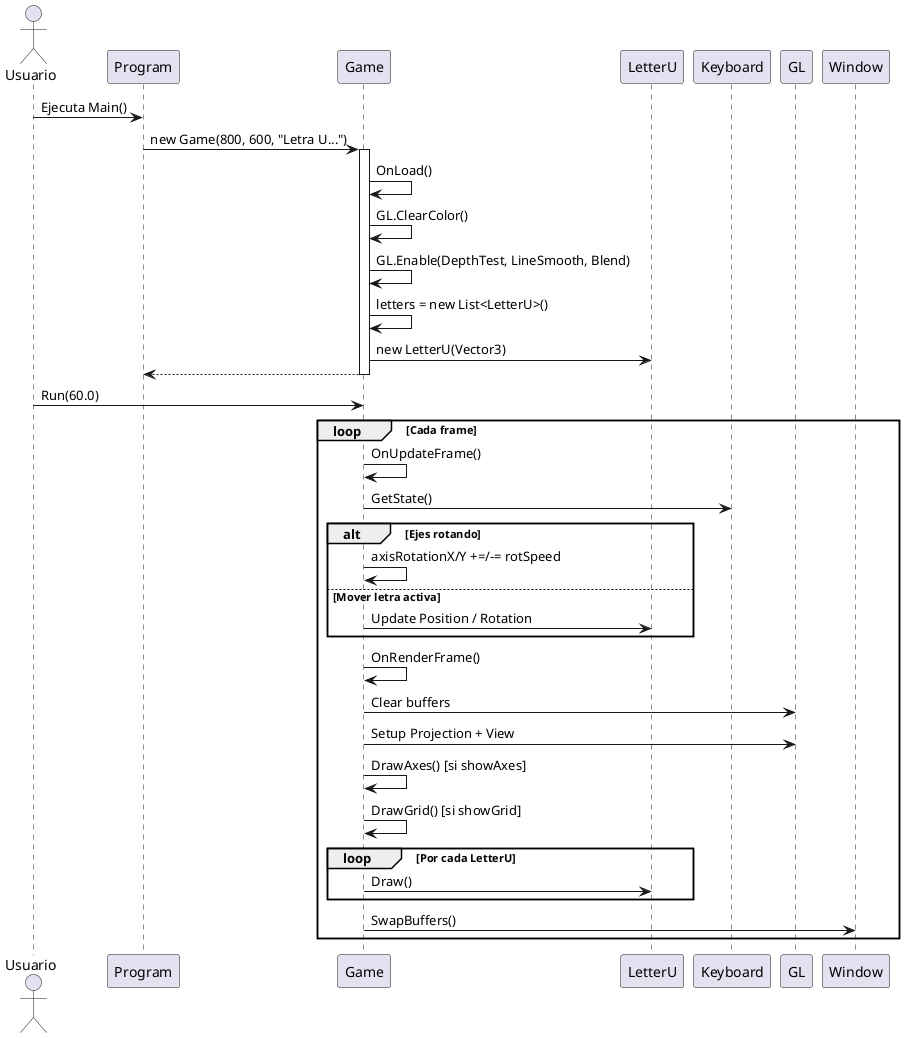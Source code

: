 @startuml
actor Usuario

Usuario -> Program : Ejecuta Main()
Program -> Game : new Game(800, 600, "Letra U...")
activate Game
Game -> Game : OnLoad()
Game -> Game : GL.ClearColor()
Game -> Game : GL.Enable(DepthTest, LineSmooth, Blend)
Game -> Game : letters = new List<LetterU>()
Game -> LetterU : new LetterU(Vector3)
return

Usuario -> Game : Run(60.0)
loop Cada frame
    Game -> Game : OnUpdateFrame()
    Game -> Keyboard : GetState()
    alt Ejes rotando
        Game -> Game : axisRotationX/Y +=/-= rotSpeed
    else Mover letra activa
        Game -> LetterU : Update Position / Rotation
    end

    Game -> Game : OnRenderFrame()
    Game -> GL : Clear buffers
    Game -> GL : Setup Projection + View
    Game -> Game : DrawAxes() [si showAxes]
    Game -> Game : DrawGrid() [si showGrid]
    loop Por cada LetterU
        Game -> LetterU : Draw()
    end
    Game -> Window : SwapBuffers()
end
@enduml
